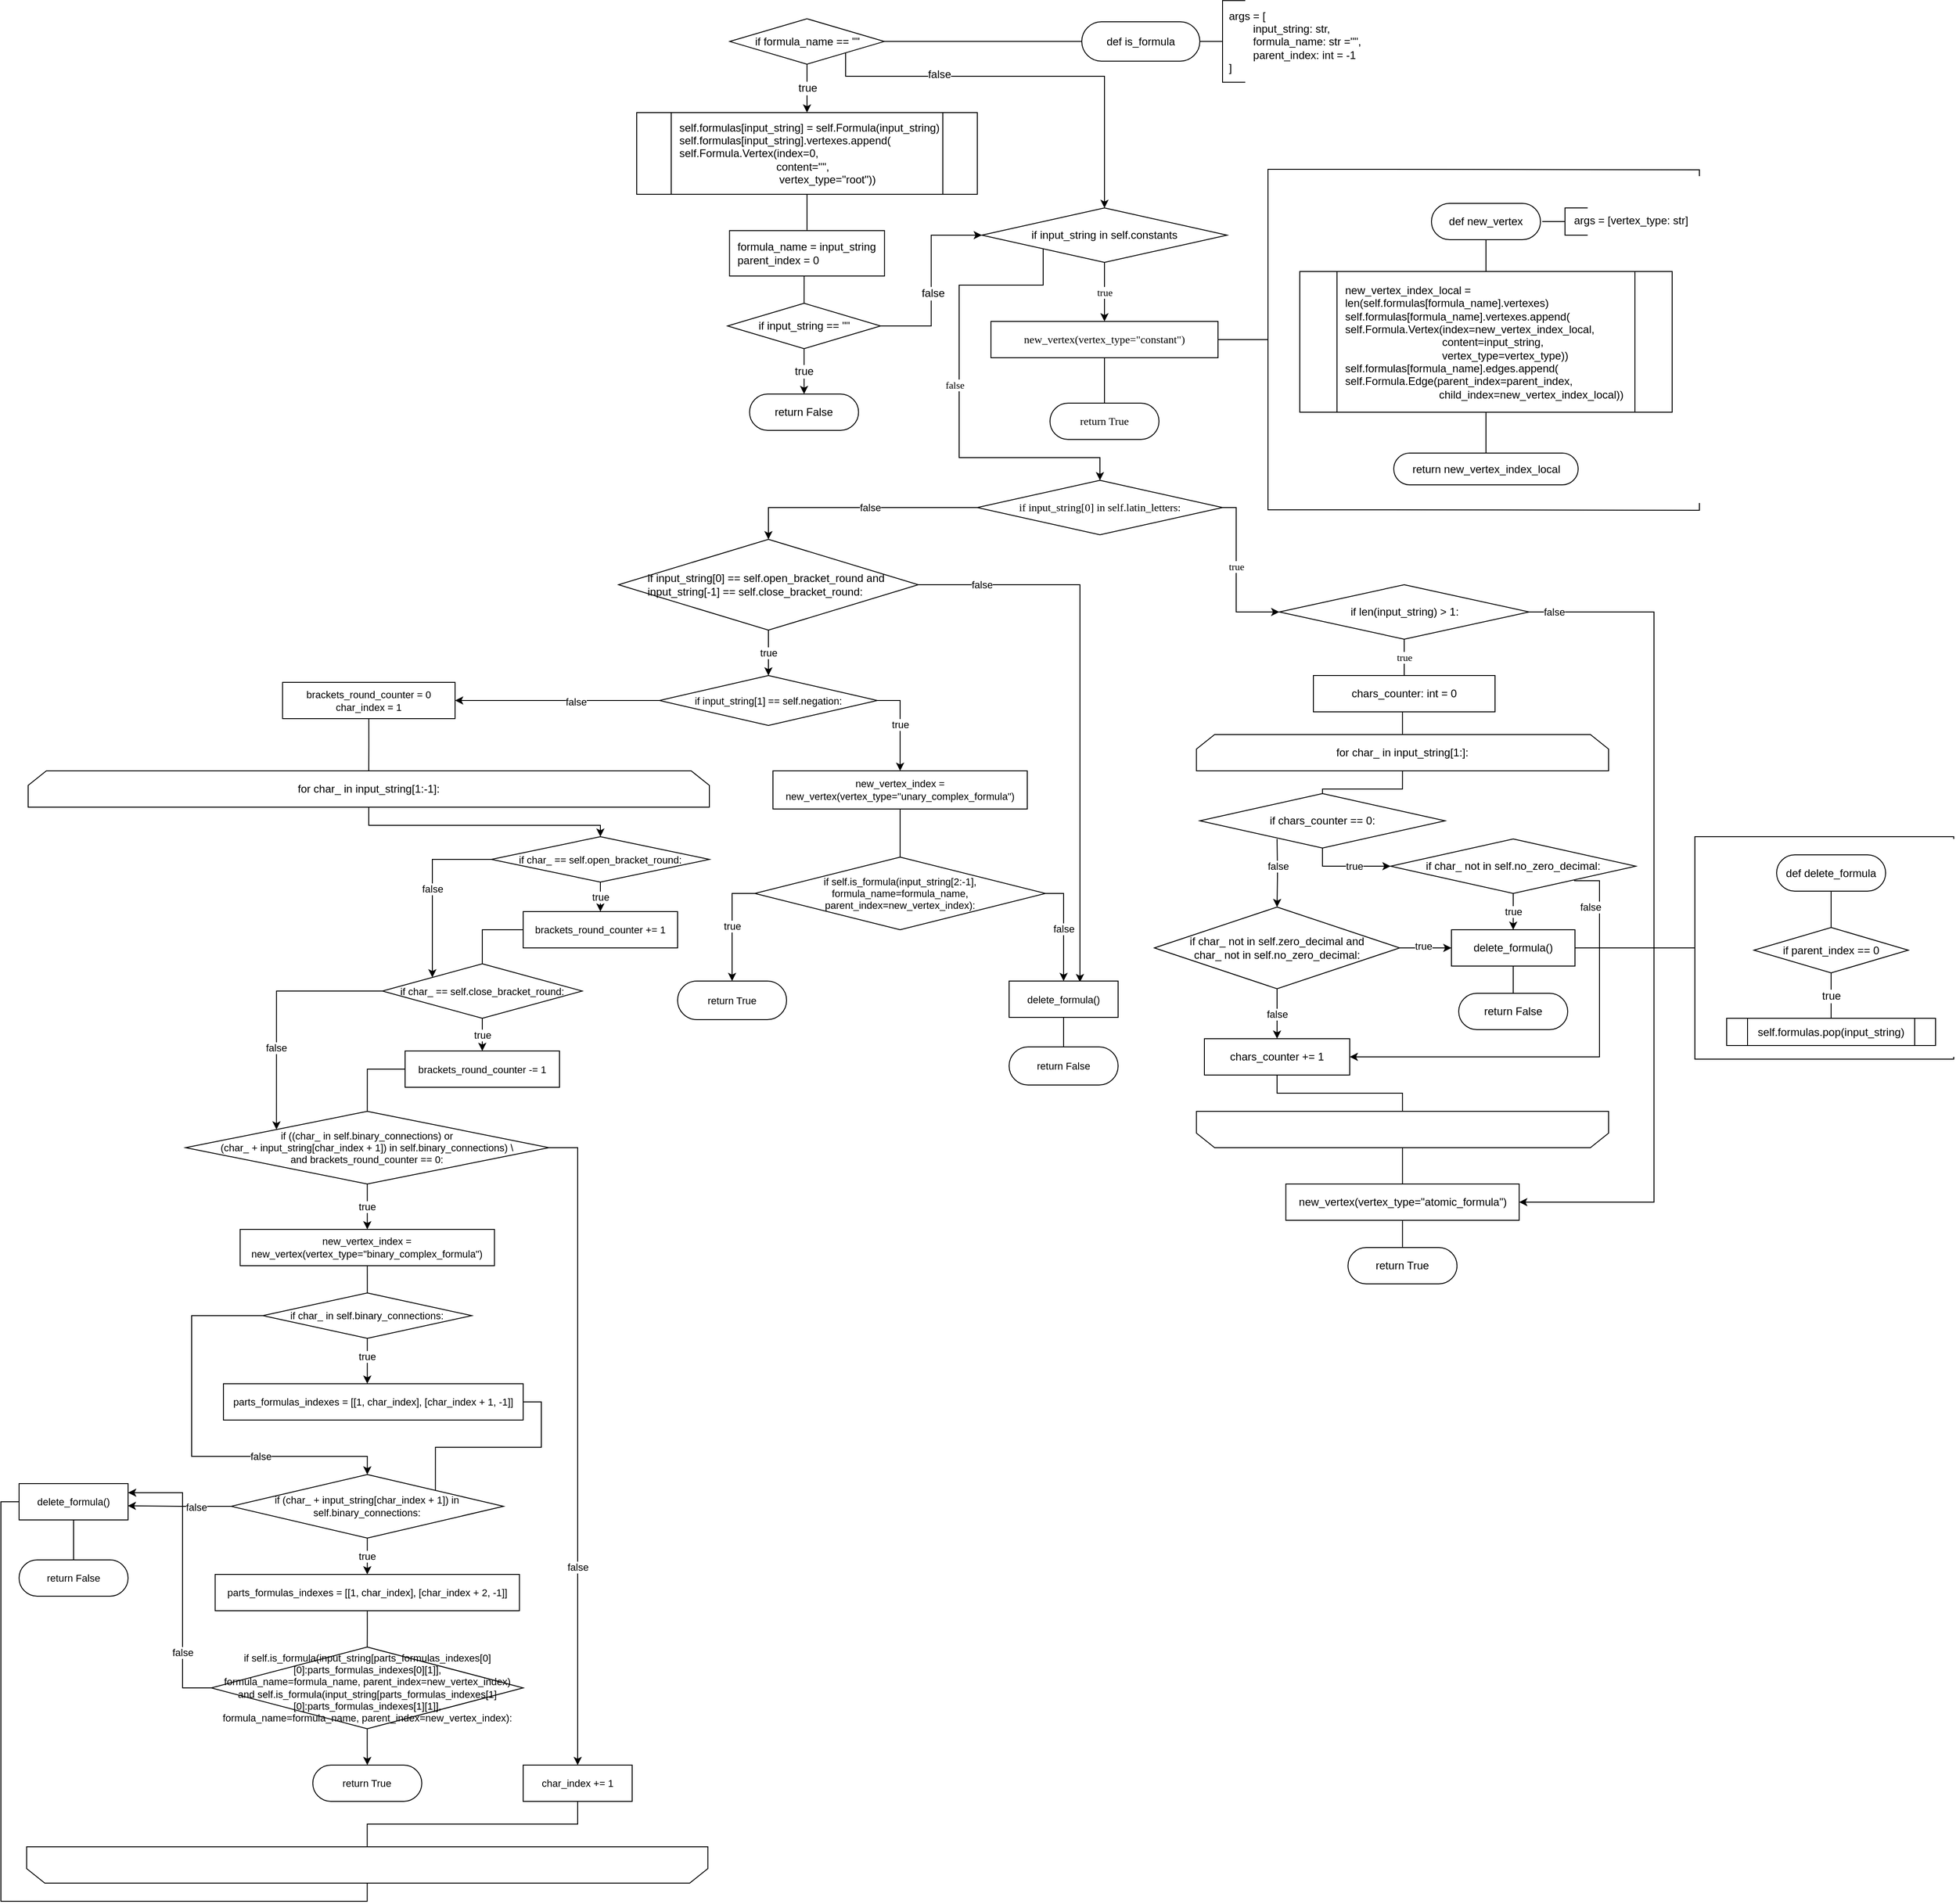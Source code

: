 <mxfile version="20.8.16" type="device"><diagram name="Страница 1" id="MmMbV1ga3NiyIVy2sPkV"><mxGraphModel dx="5154" dy="2097" grid="1" gridSize="10" guides="1" tooltips="1" connect="1" arrows="1" fold="1" page="1" pageScale="1" pageWidth="827" pageHeight="1169" math="0" shadow="0"><root><mxCell id="0"/><mxCell id="1" parent="0"/><mxCell id="VmLNnam4YglW5qpfvI9H-32" style="edgeStyle=orthogonalEdgeStyle;rounded=0;orthogonalLoop=1;jettySize=auto;html=1;exitX=0;exitY=0.5;exitDx=0;exitDy=0;entryX=1;entryY=0.5;entryDx=0;entryDy=0;fontFamily=Helvetica;fontSize=12;fontColor=#000000;endArrow=none;endFill=0;" parent="1" source="VmLNnam4YglW5qpfvI9H-1" target="VmLNnam4YglW5qpfvI9H-5" edge="1"><mxGeometry relative="1" as="geometry"/></mxCell><mxCell id="VmLNnam4YglW5qpfvI9H-1" value="&lt;pre style=&quot;&quot;&gt;&lt;font style=&quot;&quot; face=&quot;Helvetica&quot;&gt;def is_formula&lt;/font&gt;&lt;/pre&gt;" style="rounded=1;whiteSpace=wrap;html=1;arcSize=50;labelBackgroundColor=none;" parent="1" vertex="1"><mxGeometry x="40" y="40" width="130" height="43.33" as="geometry"/></mxCell><mxCell id="VmLNnam4YglW5qpfvI9H-2" value="args = [&lt;br&gt;&lt;span style=&quot;white-space: pre;&quot;&gt;&#9;&lt;/span&gt;input_string: str, &lt;br&gt;&lt;span style=&quot;white-space: pre;&quot;&gt;&#9;&lt;/span&gt;formula_name: str =&quot;&quot;, &lt;br&gt;&lt;div style=&quot;&quot;&gt;&lt;span style=&quot;background-color: initial;&quot;&gt;&lt;span style=&quot;white-space: pre;&quot;&gt;&#9;&lt;/span&gt;parent_index: int = -1&lt;/span&gt;&lt;/div&gt;&lt;div style=&quot;&quot;&gt;&lt;span style=&quot;background-color: initial;&quot;&gt;]&lt;/span&gt;&lt;/div&gt;" style="text;html=1;align=left;verticalAlign=middle;resizable=0;points=[];autosize=1;strokeColor=none;fillColor=none;" parent="1" vertex="1"><mxGeometry x="200" y="16.67" width="170" height="90" as="geometry"/></mxCell><mxCell id="VmLNnam4YglW5qpfvI9H-4" value="" style="strokeWidth=1;html=1;shape=mxgraph.flowchart.annotation_2;align=left;labelPosition=right;pointerEvents=1;rounded=1;" parent="1" vertex="1"><mxGeometry x="170" y="16.67" width="50" height="90" as="geometry"/></mxCell><mxCell id="VmLNnam4YglW5qpfvI9H-33" value="true" style="edgeStyle=orthogonalEdgeStyle;rounded=0;orthogonalLoop=1;jettySize=auto;html=1;exitX=0.5;exitY=1;exitDx=0;exitDy=0;entryX=0.5;entryY=0;entryDx=0;entryDy=0;fontFamily=Helvetica;fontSize=12;fontColor=#000000;endArrow=classic;endFill=1;" parent="1" source="VmLNnam4YglW5qpfvI9H-5" target="VmLNnam4YglW5qpfvI9H-7" edge="1"><mxGeometry relative="1" as="geometry"/></mxCell><mxCell id="VmLNnam4YglW5qpfvI9H-62" style="edgeStyle=orthogonalEdgeStyle;rounded=0;orthogonalLoop=1;jettySize=auto;html=1;exitX=1;exitY=1;exitDx=0;exitDy=0;fontFamily=Helvetica;fontSize=12;fontColor=#000000;endArrow=classic;endFill=1;entryX=0.5;entryY=0;entryDx=0;entryDy=0;" parent="1" source="VmLNnam4YglW5qpfvI9H-5" edge="1" target="VmLNnam4YglW5qpfvI9H-63"><mxGeometry relative="1" as="geometry"><mxPoint x="70" y="210" as="targetPoint"/><Array as="points"><mxPoint x="-220" y="100"/><mxPoint x="65" y="100"/></Array></mxGeometry></mxCell><mxCell id="VmLNnam4YglW5qpfvI9H-65" value="false" style="edgeLabel;html=1;align=center;verticalAlign=middle;resizable=0;points=[];fontSize=12;fontFamily=Helvetica;fontColor=#000000;" parent="VmLNnam4YglW5qpfvI9H-62" vertex="1" connectable="0"><mxGeometry x="-0.437" y="2" relative="1" as="geometry"><mxPoint as="offset"/></mxGeometry></mxCell><mxCell id="VmLNnam4YglW5qpfvI9H-5" value="if formula_name == &quot;&quot;" style="rhombus;whiteSpace=wrap;html=1;rounded=0;strokeWidth=1;" parent="1" vertex="1"><mxGeometry x="-347.5" y="36.67" width="170" height="50" as="geometry"/></mxCell><mxCell id="VmLNnam4YglW5qpfvI9H-11" style="edgeStyle=orthogonalEdgeStyle;rounded=0;orthogonalLoop=1;jettySize=auto;html=1;exitX=0.5;exitY=1;exitDx=0;exitDy=0;entryX=0.5;entryY=0;entryDx=0;entryDy=0;endArrow=none;endFill=0;" parent="1" source="VmLNnam4YglW5qpfvI9H-7" target="VmLNnam4YglW5qpfvI9H-10" edge="1"><mxGeometry relative="1" as="geometry"/></mxCell><mxCell id="VmLNnam4YglW5qpfvI9H-7" value="&lt;p style=&quot;line-height: 20%;&quot;&gt;&lt;font style=&quot;font-size: 12px;&quot;&gt;self.formulas[input_string] =&amp;nbsp;&lt;/font&gt;&lt;span style=&quot;&quot;&gt;self.Formula(input_string)&lt;/span&gt;&lt;/p&gt;&lt;pre style=&quot;line-height: 20%;&quot;&gt;&lt;font style=&quot;font-size: 12px;&quot; face=&quot;Helvetica&quot;&gt;self.formulas[input_string].vertexes.append(&lt;/font&gt;&lt;/pre&gt;&lt;pre style=&quot;line-height: 20%;&quot;&gt;&lt;font face=&quot;Helvetica&quot;&gt;self.Formula.Vertex(index=0,&lt;/font&gt;&lt;/pre&gt;&lt;pre style=&quot;line-height: 20%;&quot;&gt;&lt;font face=&quot;Helvetica&quot;&gt;&lt;span style=&quot;white-space: pre;&quot;&gt;&#9;&lt;/span&gt;&lt;span style=&quot;white-space: pre;&quot;&gt;&#9;&lt;/span&gt;&lt;span style=&quot;white-space: pre;&quot;&gt;&#9;&lt;/span&gt;&lt;span style=&quot;white-space: pre;&quot;&gt;&#9;&lt;/span&gt;content=&quot;&quot;,&lt;/font&gt;&lt;/pre&gt;&lt;pre style=&quot;line-height: 20%;&quot;&gt;&lt;font face=&quot;Helvetica&quot;&gt;&lt;span style=&quot;white-space: pre;&quot;&gt;&#9;&lt;/span&gt;&lt;span style=&quot;white-space: pre;&quot;&gt;&#9;&lt;/span&gt;&lt;span style=&quot;white-space: pre;&quot;&gt;&#9;&lt;/span&gt;&lt;span style=&quot;white-space: pre;&quot;&gt;&#9;&lt;/span&gt; vertex_type=&quot;root&quot;))&lt;/font&gt;&lt;/pre&gt;&lt;p&gt;&lt;/p&gt;" style="shape=process;whiteSpace=wrap;html=1;backgroundOutline=1;rounded=0;strokeWidth=1;labelBackgroundColor=none;align=left;shadow=0;glass=0;spacingLeft=7;" parent="1" vertex="1"><mxGeometry x="-450" y="140" width="375" height="90" as="geometry"/></mxCell><mxCell id="VmLNnam4YglW5qpfvI9H-13" style="edgeStyle=orthogonalEdgeStyle;rounded=0;orthogonalLoop=1;jettySize=auto;html=1;exitX=0.5;exitY=1;exitDx=0;exitDy=0;entryX=0.5;entryY=0;entryDx=0;entryDy=0;fontFamily=Helvetica;fontSize=12;fontColor=#000000;endArrow=none;endFill=0;" parent="1" source="VmLNnam4YglW5qpfvI9H-10" target="VmLNnam4YglW5qpfvI9H-12" edge="1"><mxGeometry relative="1" as="geometry"/></mxCell><mxCell id="VmLNnam4YglW5qpfvI9H-10" value="&lt;pre style=&quot;&quot;&gt;&lt;font face=&quot;Helvetica&quot;&gt;formula_name = input_string&lt;br&gt;parent_index = 0&lt;/font&gt;&lt;/pre&gt;" style="rounded=0;whiteSpace=wrap;html=1;strokeWidth=1;labelBackgroundColor=none;fontColor=default;align=left;spacingLeft=7;" parent="1" vertex="1"><mxGeometry x="-347.81" y="270" width="170.62" height="50" as="geometry"/></mxCell><mxCell id="VmLNnam4YglW5qpfvI9H-15" value="true" style="edgeStyle=orthogonalEdgeStyle;rounded=0;orthogonalLoop=1;jettySize=auto;html=1;exitX=0.5;exitY=1;exitDx=0;exitDy=0;fontFamily=Helvetica;fontSize=12;fontColor=#000000;endArrow=classic;endFill=1;" parent="1" source="VmLNnam4YglW5qpfvI9H-12" target="VmLNnam4YglW5qpfvI9H-14" edge="1"><mxGeometry relative="1" as="geometry"/></mxCell><mxCell id="VmLNnam4YglW5qpfvI9H-64" style="edgeStyle=orthogonalEdgeStyle;rounded=0;orthogonalLoop=1;jettySize=auto;html=1;exitX=1;exitY=0.5;exitDx=0;exitDy=0;entryX=0;entryY=0.5;entryDx=0;entryDy=0;fontFamily=Helvetica;fontSize=12;fontColor=#000000;endArrow=classic;endFill=1;" parent="1" source="VmLNnam4YglW5qpfvI9H-12" target="VmLNnam4YglW5qpfvI9H-63" edge="1"><mxGeometry relative="1" as="geometry"/></mxCell><mxCell id="VmLNnam4YglW5qpfvI9H-66" value="false" style="edgeLabel;html=1;align=center;verticalAlign=middle;resizable=0;points=[];fontSize=12;fontFamily=Helvetica;fontColor=#000000;" parent="VmLNnam4YglW5qpfvI9H-64" vertex="1" connectable="0"><mxGeometry x="-0.125" y="-1" relative="1" as="geometry"><mxPoint as="offset"/></mxGeometry></mxCell><mxCell id="VmLNnam4YglW5qpfvI9H-12" value="&lt;div style=&quot;&quot;&gt;if input_string == &lt;span style=&quot;&quot;&gt;&quot;&quot;&lt;/span&gt;&lt;/div&gt;" style="rhombus;whiteSpace=wrap;html=1;rounded=0;shadow=0;glass=0;labelBackgroundColor=none;sketch=0;strokeWidth=1;fontFamily=Helvetica;fontSize=12;fontColor=#000000;" parent="1" vertex="1"><mxGeometry x="-350" y="350" width="168.5" height="50" as="geometry"/></mxCell><mxCell id="VmLNnam4YglW5qpfvI9H-14" value="return False" style="rounded=1;whiteSpace=wrap;html=1;shadow=0;glass=0;labelBackgroundColor=none;sketch=0;strokeWidth=1;fontFamily=Helvetica;fontSize=12;fontColor=#000000;arcSize=50;" parent="1" vertex="1"><mxGeometry x="-325.75" y="450" width="120" height="40" as="geometry"/></mxCell><mxCell id="VmLNnam4YglW5qpfvI9H-20" style="edgeStyle=orthogonalEdgeStyle;rounded=0;orthogonalLoop=1;jettySize=auto;html=1;exitX=0.5;exitY=1;exitDx=0;exitDy=0;entryX=0.5;entryY=0;entryDx=0;entryDy=0;fontFamily=Helvetica;fontSize=12;fontColor=#000000;endArrow=none;endFill=0;" parent="1" source="VmLNnam4YglW5qpfvI9H-17" target="VmLNnam4YglW5qpfvI9H-18" edge="1"><mxGeometry relative="1" as="geometry"/></mxCell><mxCell id="VmLNnam4YglW5qpfvI9H-17" value="def delete_formula" style="rounded=1;whiteSpace=wrap;html=1;shadow=0;glass=0;labelBackgroundColor=none;sketch=0;strokeWidth=1;fontFamily=Helvetica;fontSize=12;fontColor=#000000;arcSize=50;" parent="1" vertex="1"><mxGeometry x="805" y="957.5" width="120" height="40" as="geometry"/></mxCell><mxCell id="VmLNnam4YglW5qpfvI9H-22" value="true" style="edgeStyle=orthogonalEdgeStyle;rounded=0;orthogonalLoop=1;jettySize=auto;html=1;exitX=0.5;exitY=1;exitDx=0;exitDy=0;entryX=0.5;entryY=0;entryDx=0;entryDy=0;fontFamily=Helvetica;fontSize=12;fontColor=#000000;endArrow=none;endFill=0;" parent="1" source="VmLNnam4YglW5qpfvI9H-18" target="VmLNnam4YglW5qpfvI9H-21" edge="1"><mxGeometry relative="1" as="geometry"/></mxCell><mxCell id="VmLNnam4YglW5qpfvI9H-18" value="if parent_index == 0" style="rhombus;whiteSpace=wrap;html=1;rounded=0;shadow=0;glass=0;labelBackgroundColor=none;sketch=0;strokeWidth=1;fontFamily=Helvetica;fontSize=12;fontColor=#000000;" parent="1" vertex="1"><mxGeometry x="780" y="1037.5" width="170" height="50" as="geometry"/></mxCell><mxCell id="VmLNnam4YglW5qpfvI9H-21" value="&lt;pre style=&quot;&quot;&gt;&lt;font style=&quot;&quot; face=&quot;Helvetica&quot;&gt;self.formulas.pop(input_string)&lt;/font&gt;&lt;/pre&gt;" style="shape=process;whiteSpace=wrap;html=1;backgroundOutline=1;rounded=0;shadow=0;glass=0;labelBackgroundColor=none;sketch=0;strokeWidth=1;fontFamily=Helvetica;fontSize=12;fontColor=#000000;" parent="1" vertex="1"><mxGeometry x="750" y="1137.5" width="230" height="30" as="geometry"/></mxCell><mxCell id="VmLNnam4YglW5qpfvI9H-39" style="edgeStyle=orthogonalEdgeStyle;rounded=0;orthogonalLoop=1;jettySize=auto;html=1;exitX=0.5;exitY=1;exitDx=0;exitDy=0;entryX=0.5;entryY=0;entryDx=0;entryDy=0;fontFamily=Helvetica;fontSize=12;fontColor=#000000;endArrow=none;endFill=0;" parent="1" source="VmLNnam4YglW5qpfvI9H-34" target="VmLNnam4YglW5qpfvI9H-38" edge="1"><mxGeometry relative="1" as="geometry"/></mxCell><mxCell id="VmLNnam4YglW5qpfvI9H-34" value="&lt;pre style=&quot;&quot;&gt;&lt;font style=&quot;&quot; face=&quot;Helvetica&quot;&gt;def new_vertex&lt;/font&gt;&lt;/pre&gt;" style="rounded=1;whiteSpace=wrap;html=1;shadow=0;glass=0;labelBackgroundColor=none;sketch=0;strokeWidth=1;fontFamily=Helvetica;fontSize=12;fontColor=#000000;arcSize=50;" parent="1" vertex="1"><mxGeometry x="425" y="240" width="120" height="40" as="geometry"/></mxCell><mxCell id="VmLNnam4YglW5qpfvI9H-36" value="" style="strokeWidth=1;html=1;shape=mxgraph.flowchart.annotation_2;align=left;labelPosition=right;pointerEvents=1;rounded=1;" parent="1" vertex="1"><mxGeometry x="547" y="245" width="50" height="30" as="geometry"/></mxCell><mxCell id="VmLNnam4YglW5qpfvI9H-37" value="args = [vertex_type&lt;span style=&quot;background-color: initial;&quot;&gt;: str]&lt;/span&gt;&lt;span style=&quot;background-color: initial;&quot;&gt;&lt;br&gt;&lt;/span&gt;" style="text;html=1;align=left;verticalAlign=top;resizable=0;points=[];autosize=1;strokeColor=none;fillColor=none;" parent="1" vertex="1"><mxGeometry x="580" y="245" width="150" height="30" as="geometry"/></mxCell><mxCell id="VmLNnam4YglW5qpfvI9H-41" style="edgeStyle=orthogonalEdgeStyle;rounded=0;orthogonalLoop=1;jettySize=auto;html=1;exitX=0.5;exitY=1;exitDx=0;exitDy=0;entryX=0.5;entryY=0;entryDx=0;entryDy=0;fontFamily=Helvetica;fontSize=12;fontColor=#000000;endArrow=none;endFill=0;" parent="1" source="VmLNnam4YglW5qpfvI9H-38" target="VmLNnam4YglW5qpfvI9H-40" edge="1"><mxGeometry relative="1" as="geometry"/></mxCell><mxCell id="VmLNnam4YglW5qpfvI9H-38" value="&lt;pre style=&quot;line-height: 20%;&quot;&gt;&lt;font style=&quot;&quot; face=&quot;Helvetica&quot;&gt;new_vertex_index_local = &lt;/font&gt;&lt;/pre&gt;&lt;pre style=&quot;line-height: 20%;&quot;&gt;&lt;font style=&quot;&quot; face=&quot;Helvetica&quot;&gt;len(self.formulas[formula_name].vertexes)&lt;/font&gt;&lt;/pre&gt;&lt;pre style=&quot;line-height: 20%;&quot;&gt;&lt;font face=&quot;Helvetica&quot;&gt;self.formulas[formula_name].vertexes.append(&lt;/font&gt;&lt;/pre&gt;&lt;pre style=&quot;line-height: 20%;&quot;&gt;&lt;font face=&quot;Helvetica&quot;&gt;self.Formula.Vertex(index=new_vertex_index_local,&lt;/font&gt;&lt;/pre&gt;&lt;pre style=&quot;line-height: 20%;&quot;&gt;&lt;font face=&quot;Helvetica&quot;&gt;&lt;span style=&quot;white-space: pre;&quot;&gt;&#9;&lt;/span&gt;&lt;span style=&quot;white-space: pre;&quot;&gt;&#9;&lt;/span&gt;&lt;span style=&quot;white-space: pre;&quot;&gt;&#9;&lt;/span&gt;&lt;span style=&quot;white-space: pre;&quot;&gt;&#9;&lt;/span&gt;content=input_string,&lt;/font&gt;&lt;/pre&gt;&lt;pre style=&quot;line-height: 20%;&quot;&gt;&lt;font face=&quot;Helvetica&quot;&gt;&lt;span style=&quot;white-space: pre;&quot;&gt;&#9;&lt;/span&gt;&lt;span style=&quot;white-space: pre;&quot;&gt;&#9;&lt;/span&gt;&lt;span style=&quot;white-space: pre;&quot;&gt;&#9;&lt;/span&gt;&lt;span style=&quot;white-space: pre;&quot;&gt;&#9;&lt;/span&gt;vertex_type=vertex_type))&lt;/font&gt;&lt;/pre&gt;&lt;pre style=&quot;line-height: 20%;&quot;&gt;&lt;font face=&quot;Helvetica&quot;&gt;self.formulas[formula_name].edges.append(&lt;/font&gt;&lt;/pre&gt;&lt;pre style=&quot;line-height: 20%;&quot;&gt;&lt;font face=&quot;Helvetica&quot;&gt;self.Formula.Edge(parent_index=parent_index,&lt;/font&gt;&lt;/pre&gt;&lt;pre style=&quot;line-height: 20%;&quot;&gt;&lt;font face=&quot;Helvetica&quot;&gt;&lt;span style=&quot;white-space: pre;&quot;&gt;&#9;&lt;/span&gt;&lt;span style=&quot;white-space: pre;&quot;&gt;&#9;&lt;/span&gt;&lt;span style=&quot;white-space: pre;&quot;&gt;&#9;&lt;/span&gt;       child_index=new_vertex_index_local))&lt;/font&gt;&lt;/pre&gt;" style="shape=process;whiteSpace=wrap;html=1;backgroundOutline=1;rounded=0;shadow=0;glass=0;labelBackgroundColor=none;sketch=0;strokeWidth=1;fontFamily=Helvetica;fontSize=12;fontColor=#000000;align=left;spacingLeft=7;" parent="1" vertex="1"><mxGeometry x="280" y="315" width="410" height="155" as="geometry"/></mxCell><mxCell id="VmLNnam4YglW5qpfvI9H-40" value="&lt;pre style=&quot;&quot;&gt;&lt;font style=&quot;&quot; face=&quot;Helvetica&quot;&gt;return new_vertex_index_local&lt;/font&gt;&lt;/pre&gt;" style="rounded=1;whiteSpace=wrap;html=1;shadow=0;glass=0;labelBackgroundColor=none;sketch=0;strokeWidth=1;fontFamily=Helvetica;fontSize=12;fontColor=#000000;arcSize=50;" parent="1" vertex="1"><mxGeometry x="383.5" y="515" width="203" height="35" as="geometry"/></mxCell><mxCell id="5A8Gh2zHwN3EHKZvHiVV-2" value="true" style="edgeStyle=orthogonalEdgeStyle;rounded=0;orthogonalLoop=1;jettySize=auto;html=1;exitX=0.5;exitY=1;exitDx=0;exitDy=0;fontFamily=Verdana;fontColor=#000000;endArrow=classic;endFill=1;" edge="1" parent="1" source="VmLNnam4YglW5qpfvI9H-63" target="5A8Gh2zHwN3EHKZvHiVV-1"><mxGeometry relative="1" as="geometry"/></mxCell><mxCell id="5A8Gh2zHwN3EHKZvHiVV-12" style="edgeStyle=orthogonalEdgeStyle;rounded=0;orthogonalLoop=1;jettySize=auto;html=1;exitX=0;exitY=1;exitDx=0;exitDy=0;entryX=0.5;entryY=0;entryDx=0;entryDy=0;fontFamily=Verdana;fontColor=#000000;endArrow=classic;endFill=1;" edge="1" parent="1" source="VmLNnam4YglW5qpfvI9H-63" target="5A8Gh2zHwN3EHKZvHiVV-8"><mxGeometry relative="1" as="geometry"><Array as="points"><mxPoint x="-2" y="330"/><mxPoint x="-95" y="330"/><mxPoint x="-95" y="520"/><mxPoint x="60" y="520"/></Array></mxGeometry></mxCell><mxCell id="5A8Gh2zHwN3EHKZvHiVV-13" value="false" style="edgeLabel;html=1;align=center;verticalAlign=middle;resizable=0;points=[];fontFamily=Verdana;fontColor=#000000;" vertex="1" connectable="0" parent="5A8Gh2zHwN3EHKZvHiVV-12"><mxGeometry x="0.526" y="1" relative="1" as="geometry"><mxPoint x="-66" y="-79" as="offset"/></mxGeometry></mxCell><mxCell id="VmLNnam4YglW5qpfvI9H-63" value="&lt;pre style=&quot;&quot;&gt;&lt;font face=&quot;Helvetica&quot;&gt;if input_string in self.constants&lt;/font&gt;&lt;/pre&gt;" style="rhombus;whiteSpace=wrap;html=1;rounded=0;shadow=0;glass=0;labelBackgroundColor=none;sketch=0;strokeWidth=1;fontFamily=Helvetica;fontSize=12;fontColor=#000000;" parent="1" vertex="1"><mxGeometry x="-70" y="245" width="270" height="60" as="geometry"/></mxCell><mxCell id="5A8Gh2zHwN3EHKZvHiVV-7" style="edgeStyle=orthogonalEdgeStyle;rounded=0;orthogonalLoop=1;jettySize=auto;html=1;exitX=0.5;exitY=1;exitDx=0;exitDy=0;fontFamily=Verdana;fontColor=#000000;endArrow=none;endFill=0;" edge="1" parent="1" source="5A8Gh2zHwN3EHKZvHiVV-1" target="5A8Gh2zHwN3EHKZvHiVV-6"><mxGeometry relative="1" as="geometry"/></mxCell><mxCell id="5A8Gh2zHwN3EHKZvHiVV-1" value="&lt;pre style=&quot;&quot;&gt;&lt;font face=&quot;Verdana&quot;&gt;new_vertex(vertex_type=&quot;constant&quot;)&lt;/font&gt;&lt;/pre&gt;" style="rounded=0;whiteSpace=wrap;html=1;labelBackgroundColor=none;" vertex="1" parent="1"><mxGeometry x="-60" y="370" width="250" height="40" as="geometry"/></mxCell><mxCell id="5A8Gh2zHwN3EHKZvHiVV-4" style="edgeStyle=orthogonalEdgeStyle;rounded=0;orthogonalLoop=1;jettySize=auto;html=1;exitX=1;exitY=0;exitDx=0;exitDy=0;exitPerimeter=0;fontFamily=Verdana;fontColor=#000000;endArrow=none;endFill=0;" edge="1" parent="1" source="5A8Gh2zHwN3EHKZvHiVV-3"><mxGeometry relative="1" as="geometry"><mxPoint x="720" y="210" as="targetPoint"/><Array as="points"><mxPoint x="370" y="202"/><mxPoint x="680" y="203"/></Array></mxGeometry></mxCell><mxCell id="5A8Gh2zHwN3EHKZvHiVV-5" style="edgeStyle=orthogonalEdgeStyle;rounded=0;orthogonalLoop=1;jettySize=auto;html=1;exitX=1;exitY=1;exitDx=0;exitDy=0;exitPerimeter=0;fontFamily=Verdana;fontColor=#000000;endArrow=none;endFill=0;" edge="1" parent="1" source="5A8Gh2zHwN3EHKZvHiVV-3"><mxGeometry relative="1" as="geometry"><mxPoint x="720" y="570" as="targetPoint"/><Array as="points"><mxPoint x="370" y="578"/><mxPoint x="680" y="578"/></Array></mxGeometry></mxCell><mxCell id="5A8Gh2zHwN3EHKZvHiVV-10" style="edgeStyle=orthogonalEdgeStyle;rounded=0;orthogonalLoop=1;jettySize=auto;html=1;exitX=0;exitY=0.5;exitDx=0;exitDy=0;exitPerimeter=0;entryX=1;entryY=0.5;entryDx=0;entryDy=0;fontFamily=Verdana;fontColor=#000000;endArrow=none;endFill=0;" edge="1" parent="1" source="5A8Gh2zHwN3EHKZvHiVV-3" target="5A8Gh2zHwN3EHKZvHiVV-1"><mxGeometry relative="1" as="geometry"/></mxCell><mxCell id="5A8Gh2zHwN3EHKZvHiVV-3" value="" style="strokeWidth=1;html=1;shape=mxgraph.flowchart.annotation_2;align=left;labelPosition=right;pointerEvents=1;rounded=0;labelBackgroundColor=none;fontFamily=Verdana;fontColor=#000000;" vertex="1" parent="1"><mxGeometry x="220" y="202.5" width="50" height="375" as="geometry"/></mxCell><mxCell id="5A8Gh2zHwN3EHKZvHiVV-6" value="return True" style="rounded=1;whiteSpace=wrap;html=1;labelBackgroundColor=none;strokeWidth=1;fontFamily=Verdana;fontColor=#000000;arcSize=50;" vertex="1" parent="1"><mxGeometry x="5" y="460" width="120" height="40" as="geometry"/></mxCell><mxCell id="5A8Gh2zHwN3EHKZvHiVV-15" value="true" style="edgeStyle=orthogonalEdgeStyle;rounded=0;orthogonalLoop=1;jettySize=auto;html=1;exitX=1;exitY=0.5;exitDx=0;exitDy=0;entryX=0;entryY=0.5;entryDx=0;entryDy=0;fontFamily=Verdana;fontColor=#000000;endArrow=classic;endFill=1;fontSize=11;" edge="1" parent="1" source="5A8Gh2zHwN3EHKZvHiVV-8" target="5A8Gh2zHwN3EHKZvHiVV-14"><mxGeometry x="-0.099" relative="1" as="geometry"><Array as="points"><mxPoint x="210" y="575"/><mxPoint x="210" y="690"/></Array><mxPoint as="offset"/></mxGeometry></mxCell><mxCell id="5A8Gh2zHwN3EHKZvHiVV-59" style="edgeStyle=orthogonalEdgeStyle;rounded=0;orthogonalLoop=1;jettySize=auto;html=1;exitX=0;exitY=0.5;exitDx=0;exitDy=0;entryX=0.5;entryY=0;entryDx=0;entryDy=0;fontFamily=Helvetica;fontColor=default;endArrow=classic;endFill=1;" edge="1" parent="1" source="5A8Gh2zHwN3EHKZvHiVV-8" target="5A8Gh2zHwN3EHKZvHiVV-58"><mxGeometry relative="1" as="geometry"><Array as="points"><mxPoint x="-305" y="575"/></Array></mxGeometry></mxCell><mxCell id="5A8Gh2zHwN3EHKZvHiVV-60" value="false" style="edgeLabel;html=1;align=center;verticalAlign=middle;resizable=0;points=[];fontFamily=Helvetica;fontColor=default;" vertex="1" connectable="0" parent="5A8Gh2zHwN3EHKZvHiVV-59"><mxGeometry x="-0.111" y="3" relative="1" as="geometry"><mxPoint y="-3" as="offset"/></mxGeometry></mxCell><mxCell id="5A8Gh2zHwN3EHKZvHiVV-8" value="&lt;pre style=&quot;&quot;&gt;&lt;font style=&quot;&quot; face=&quot;Verdana&quot;&gt;if input_string[0] in self.latin_letters:&lt;/font&gt;&lt;/pre&gt;" style="rhombus;whiteSpace=wrap;html=1;rounded=0;labelBackgroundColor=none;strokeWidth=1;fontFamily=Verdana;fontColor=#000000;" vertex="1" parent="1"><mxGeometry x="-75" y="545" width="270" height="60" as="geometry"/></mxCell><mxCell id="5A8Gh2zHwN3EHKZvHiVV-18" value="true" style="edgeStyle=orthogonalEdgeStyle;rounded=0;orthogonalLoop=1;jettySize=auto;html=1;exitX=0.5;exitY=1;exitDx=0;exitDy=0;entryX=0.5;entryY=0;entryDx=0;entryDy=0;fontFamily=Verdana;fontColor=#000000;endArrow=none;endFill=0;" edge="1" parent="1" source="5A8Gh2zHwN3EHKZvHiVV-14" target="5A8Gh2zHwN3EHKZvHiVV-17"><mxGeometry relative="1" as="geometry"/></mxCell><mxCell id="5A8Gh2zHwN3EHKZvHiVV-52" style="edgeStyle=orthogonalEdgeStyle;rounded=0;orthogonalLoop=1;jettySize=auto;html=1;exitX=1;exitY=0.5;exitDx=0;exitDy=0;entryX=1;entryY=0.5;entryDx=0;entryDy=0;fontFamily=Helvetica;fontColor=default;endArrow=classic;endFill=1;" edge="1" parent="1" source="5A8Gh2zHwN3EHKZvHiVV-14" target="5A8Gh2zHwN3EHKZvHiVV-48"><mxGeometry relative="1" as="geometry"><Array as="points"><mxPoint x="670" y="690"/><mxPoint x="670" y="1340"/></Array></mxGeometry></mxCell><mxCell id="5A8Gh2zHwN3EHKZvHiVV-53" value="false" style="edgeLabel;html=1;align=center;verticalAlign=middle;resizable=0;points=[];fontFamily=Helvetica;fontColor=default;" vertex="1" connectable="0" parent="5A8Gh2zHwN3EHKZvHiVV-52"><mxGeometry x="0.086" y="-4" relative="1" as="geometry"><mxPoint x="-106" y="-371" as="offset"/></mxGeometry></mxCell><mxCell id="5A8Gh2zHwN3EHKZvHiVV-14" value="&lt;div style=&quot;&quot;&gt;if &lt;span style=&quot;&quot;&gt;len&lt;/span&gt;(input_string) &amp;gt; &lt;span style=&quot;&quot;&gt;1&lt;/span&gt;:&lt;/div&gt;" style="rhombus;whiteSpace=wrap;html=1;rounded=0;labelBackgroundColor=none;strokeWidth=1;fontFamily=Helvetica;fontColor=default;" vertex="1" parent="1"><mxGeometry x="257.5" y="660" width="275" height="60" as="geometry"/></mxCell><mxCell id="5A8Gh2zHwN3EHKZvHiVV-21" style="edgeStyle=orthogonalEdgeStyle;rounded=0;orthogonalLoop=1;jettySize=auto;html=1;exitX=0.5;exitY=1;exitDx=0;exitDy=0;entryX=0.5;entryY=0;entryDx=0;entryDy=0;fontFamily=Helvetica;fontColor=default;endArrow=none;endFill=0;" edge="1" parent="1" source="5A8Gh2zHwN3EHKZvHiVV-17" target="5A8Gh2zHwN3EHKZvHiVV-20"><mxGeometry relative="1" as="geometry"/></mxCell><mxCell id="5A8Gh2zHwN3EHKZvHiVV-17" value="&lt;div style=&quot;&quot;&gt;chars_counter: int = &lt;span style=&quot;&quot;&gt;0&lt;/span&gt;&lt;/div&gt;" style="rounded=0;whiteSpace=wrap;html=1;labelBackgroundColor=none;strokeWidth=1;fontFamily=Helvetica;fontColor=default;" vertex="1" parent="1"><mxGeometry x="295" y="760" width="200" height="40" as="geometry"/></mxCell><mxCell id="5A8Gh2zHwN3EHKZvHiVV-24" style="edgeStyle=orthogonalEdgeStyle;rounded=0;orthogonalLoop=1;jettySize=auto;html=1;exitX=0.5;exitY=1;exitDx=0;exitDy=0;entryX=0.5;entryY=0;entryDx=0;entryDy=0;fontFamily=Helvetica;fontColor=default;endArrow=none;endFill=0;" edge="1" parent="1" source="5A8Gh2zHwN3EHKZvHiVV-20" target="5A8Gh2zHwN3EHKZvHiVV-23"><mxGeometry relative="1" as="geometry"/></mxCell><mxCell id="5A8Gh2zHwN3EHKZvHiVV-20" value="for&amp;nbsp;char_&amp;nbsp;&lt;span style=&quot;border-color: var(--border-color);&quot;&gt;in&amp;nbsp;&lt;/span&gt;input_string[&lt;span style=&quot;border-color: var(--border-color);&quot;&gt;1&lt;/span&gt;:]:" style="shape=loopLimit;whiteSpace=wrap;html=1;rounded=0;shadow=0;labelBackgroundColor=none;sketch=0;strokeWidth=1;fontFamily=Helvetica;fontColor=default;" vertex="1" parent="1"><mxGeometry x="166.25" y="825" width="453.75" height="40" as="geometry"/></mxCell><mxCell id="5A8Gh2zHwN3EHKZvHiVV-26" value="true" style="edgeStyle=orthogonalEdgeStyle;rounded=0;orthogonalLoop=1;jettySize=auto;html=1;exitX=0.5;exitY=1;exitDx=0;exitDy=0;entryX=0;entryY=0.5;entryDx=0;entryDy=0;fontFamily=Helvetica;fontColor=default;endArrow=classic;endFill=1;" edge="1" parent="1" source="5A8Gh2zHwN3EHKZvHiVV-23" target="5A8Gh2zHwN3EHKZvHiVV-25"><mxGeometry x="0.158" relative="1" as="geometry"><mxPoint as="offset"/></mxGeometry></mxCell><mxCell id="5A8Gh2zHwN3EHKZvHiVV-33" style="edgeStyle=orthogonalEdgeStyle;rounded=0;orthogonalLoop=1;jettySize=auto;html=1;fontFamily=Helvetica;fontColor=default;endArrow=classic;endFill=1;" edge="1" parent="1" target="5A8Gh2zHwN3EHKZvHiVV-32"><mxGeometry relative="1" as="geometry"><mxPoint x="255" y="940" as="sourcePoint"/></mxGeometry></mxCell><mxCell id="5A8Gh2zHwN3EHKZvHiVV-34" value="false" style="edgeLabel;html=1;align=center;verticalAlign=middle;resizable=0;points=[];fontFamily=Helvetica;fontColor=default;" vertex="1" connectable="0" parent="5A8Gh2zHwN3EHKZvHiVV-33"><mxGeometry x="-0.049" y="-3" relative="1" as="geometry"><mxPoint x="3" y="-6" as="offset"/></mxGeometry></mxCell><mxCell id="5A8Gh2zHwN3EHKZvHiVV-23" value="&lt;div style=&quot;&quot;&gt;&lt;div style=&quot;&quot;&gt;if chars_counter == &lt;span style=&quot;&quot;&gt;0&lt;/span&gt;:&lt;/div&gt;&lt;/div&gt;" style="rhombus;whiteSpace=wrap;html=1;rounded=0;labelBackgroundColor=none;strokeWidth=1;fontFamily=Helvetica;fontColor=default;gradientColor=none;" vertex="1" parent="1"><mxGeometry x="170" y="890" width="270" height="60" as="geometry"/></mxCell><mxCell id="5A8Gh2zHwN3EHKZvHiVV-28" value="true" style="edgeStyle=orthogonalEdgeStyle;rounded=0;orthogonalLoop=1;jettySize=auto;html=1;exitX=0.5;exitY=1;exitDx=0;exitDy=0;fontFamily=Helvetica;fontColor=default;endArrow=classic;endFill=1;" edge="1" parent="1" source="5A8Gh2zHwN3EHKZvHiVV-25" target="5A8Gh2zHwN3EHKZvHiVV-27"><mxGeometry relative="1" as="geometry"/></mxCell><mxCell id="5A8Gh2zHwN3EHKZvHiVV-46" style="edgeStyle=orthogonalEdgeStyle;rounded=0;orthogonalLoop=1;jettySize=auto;html=1;exitX=1;exitY=1;exitDx=0;exitDy=0;entryX=1;entryY=0.5;entryDx=0;entryDy=0;fontFamily=Helvetica;fontColor=default;endArrow=classic;endFill=1;" edge="1" parent="1" source="5A8Gh2zHwN3EHKZvHiVV-25" target="5A8Gh2zHwN3EHKZvHiVV-39"><mxGeometry relative="1" as="geometry"><Array as="points"><mxPoint x="583" y="986"/><mxPoint x="610" y="986"/><mxPoint x="610" y="1180"/></Array></mxGeometry></mxCell><mxCell id="5A8Gh2zHwN3EHKZvHiVV-47" value="false" style="edgeLabel;html=1;align=center;verticalAlign=middle;resizable=0;points=[];fontFamily=Helvetica;fontColor=default;" vertex="1" connectable="0" parent="5A8Gh2zHwN3EHKZvHiVV-46"><mxGeometry x="0.471" y="-1" relative="1" as="geometry"><mxPoint x="133" y="-164" as="offset"/></mxGeometry></mxCell><mxCell id="5A8Gh2zHwN3EHKZvHiVV-25" value="&lt;div style=&quot;&quot;&gt;&lt;div style=&quot;&quot;&gt;&lt;div style=&quot;&quot;&gt;if char_ &lt;span style=&quot;&quot;&gt;not in &lt;/span&gt;&lt;span style=&quot;&quot;&gt;self&lt;/span&gt;.no_zero_decimal:&lt;/div&gt;&lt;/div&gt;&lt;/div&gt;" style="rhombus;whiteSpace=wrap;html=1;rounded=0;labelBackgroundColor=none;strokeWidth=1;fontFamily=Helvetica;fontColor=default;gradientColor=none;" vertex="1" parent="1"><mxGeometry x="380" y="940" width="270" height="60" as="geometry"/></mxCell><mxCell id="5A8Gh2zHwN3EHKZvHiVV-30" style="edgeStyle=orthogonalEdgeStyle;rounded=0;orthogonalLoop=1;jettySize=auto;html=1;exitX=0.5;exitY=1;exitDx=0;exitDy=0;fontFamily=Helvetica;fontColor=default;endArrow=none;endFill=0;" edge="1" parent="1" source="5A8Gh2zHwN3EHKZvHiVV-27" target="5A8Gh2zHwN3EHKZvHiVV-29"><mxGeometry relative="1" as="geometry"/></mxCell><mxCell id="5A8Gh2zHwN3EHKZvHiVV-27" value="&lt;div style=&quot;&quot;&gt;delete_formula()&lt;/div&gt;" style="rounded=0;whiteSpace=wrap;html=1;shadow=0;labelBackgroundColor=none;sketch=0;strokeWidth=1;fontFamily=Helvetica;fontColor=default;gradientColor=none;" vertex="1" parent="1"><mxGeometry x="447" y="1040" width="136" height="40" as="geometry"/></mxCell><mxCell id="5A8Gh2zHwN3EHKZvHiVV-29" value="&lt;div style=&quot;&quot;&gt;return False&lt;/div&gt;" style="rounded=1;whiteSpace=wrap;html=1;shadow=0;labelBackgroundColor=none;sketch=0;strokeWidth=1;fontFamily=Helvetica;fontColor=default;arcSize=50;gradientColor=none;" vertex="1" parent="1"><mxGeometry x="455" y="1110" width="120" height="40" as="geometry"/></mxCell><mxCell id="5A8Gh2zHwN3EHKZvHiVV-35" style="edgeStyle=orthogonalEdgeStyle;rounded=0;orthogonalLoop=1;jettySize=auto;html=1;exitX=1;exitY=0.5;exitDx=0;exitDy=0;entryX=0;entryY=0.5;entryDx=0;entryDy=0;fontFamily=Helvetica;fontColor=default;endArrow=classic;endFill=1;" edge="1" parent="1" source="5A8Gh2zHwN3EHKZvHiVV-32" target="5A8Gh2zHwN3EHKZvHiVV-27"><mxGeometry relative="1" as="geometry"><Array as="points"><mxPoint x="390" y="1060"/><mxPoint x="390" y="1060"/></Array></mxGeometry></mxCell><mxCell id="5A8Gh2zHwN3EHKZvHiVV-36" value="true" style="edgeLabel;html=1;align=center;verticalAlign=middle;resizable=0;points=[];fontFamily=Helvetica;fontColor=default;" vertex="1" connectable="0" parent="5A8Gh2zHwN3EHKZvHiVV-35"><mxGeometry x="-0.1" y="2" relative="1" as="geometry"><mxPoint as="offset"/></mxGeometry></mxCell><mxCell id="5A8Gh2zHwN3EHKZvHiVV-32" value="&lt;div style=&quot;&quot;&gt;if char_ &lt;span style=&quot;&quot;&gt;not in &lt;/span&gt;&lt;span style=&quot;&quot;&gt;self&lt;/span&gt;.zero_decimal &lt;span style=&quot;&quot;&gt;and &lt;/span&gt;&lt;/div&gt;&lt;div style=&quot;&quot;&gt;char_ &lt;span style=&quot;&quot;&gt;not in &lt;/span&gt;&lt;span style=&quot;&quot;&gt;self&lt;/span&gt;.no_zero_decimal:&lt;/div&gt;" style="rhombus;whiteSpace=wrap;html=1;rounded=0;shadow=0;labelBackgroundColor=none;sketch=0;strokeWidth=1;fontFamily=Helvetica;fontColor=default;gradientColor=none;" vertex="1" parent="1"><mxGeometry x="120" y="1015" width="270" height="90" as="geometry"/></mxCell><mxCell id="5A8Gh2zHwN3EHKZvHiVV-44" style="edgeStyle=orthogonalEdgeStyle;rounded=0;orthogonalLoop=1;jettySize=auto;html=1;exitX=0.5;exitY=1;exitDx=0;exitDy=0;entryX=0.5;entryY=1;entryDx=0;entryDy=0;fontFamily=Helvetica;fontColor=default;endArrow=none;endFill=0;" edge="1" parent="1" source="5A8Gh2zHwN3EHKZvHiVV-39" target="5A8Gh2zHwN3EHKZvHiVV-42"><mxGeometry relative="1" as="geometry"><Array as="points"><mxPoint x="255" y="1220"/><mxPoint x="393" y="1220"/></Array></mxGeometry></mxCell><mxCell id="5A8Gh2zHwN3EHKZvHiVV-45" value="false" style="edgeStyle=orthogonalEdgeStyle;rounded=0;orthogonalLoop=1;jettySize=auto;html=1;fontFamily=Helvetica;fontColor=default;endArrow=classic;endFill=1;" edge="1" parent="1" source="5A8Gh2zHwN3EHKZvHiVV-32" target="5A8Gh2zHwN3EHKZvHiVV-39"><mxGeometry relative="1" as="geometry"/></mxCell><mxCell id="5A8Gh2zHwN3EHKZvHiVV-39" value="&lt;div style=&quot;&quot;&gt;chars_counter += 1&lt;/div&gt;" style="rounded=0;whiteSpace=wrap;html=1;shadow=0;labelBackgroundColor=none;sketch=0;strokeWidth=1;fontFamily=Helvetica;fontColor=default;gradientColor=none;" vertex="1" parent="1"><mxGeometry x="175" y="1160" width="160" height="40" as="geometry"/></mxCell><mxCell id="5A8Gh2zHwN3EHKZvHiVV-49" style="edgeStyle=orthogonalEdgeStyle;rounded=0;orthogonalLoop=1;jettySize=auto;html=1;exitX=0.5;exitY=0;exitDx=0;exitDy=0;entryX=0.5;entryY=0;entryDx=0;entryDy=0;fontFamily=Helvetica;fontColor=default;endArrow=none;endFill=0;" edge="1" parent="1" source="5A8Gh2zHwN3EHKZvHiVV-42" target="5A8Gh2zHwN3EHKZvHiVV-48"><mxGeometry relative="1" as="geometry"/></mxCell><mxCell id="5A8Gh2zHwN3EHKZvHiVV-42" value="" style="shape=loopLimit;whiteSpace=wrap;html=1;rounded=0;shadow=0;labelBackgroundColor=none;sketch=0;strokeWidth=1;fontFamily=Helvetica;fontColor=default;gradientColor=none;direction=west;" vertex="1" parent="1"><mxGeometry x="166.25" y="1240" width="453.75" height="40" as="geometry"/></mxCell><mxCell id="5A8Gh2zHwN3EHKZvHiVV-51" style="edgeStyle=orthogonalEdgeStyle;rounded=0;orthogonalLoop=1;jettySize=auto;html=1;exitX=0.5;exitY=1;exitDx=0;exitDy=0;entryX=0.5;entryY=0;entryDx=0;entryDy=0;fontFamily=Helvetica;fontColor=default;endArrow=none;endFill=0;" edge="1" parent="1" source="5A8Gh2zHwN3EHKZvHiVV-48" target="5A8Gh2zHwN3EHKZvHiVV-50"><mxGeometry relative="1" as="geometry"/></mxCell><mxCell id="5A8Gh2zHwN3EHKZvHiVV-48" value="&lt;div style=&quot;&quot;&gt;new_vertex(vertex_type=&lt;span style=&quot;&quot;&gt;&quot;atomic_formula&quot;&lt;/span&gt;)&lt;/div&gt;" style="rounded=0;whiteSpace=wrap;html=1;shadow=0;labelBackgroundColor=none;sketch=0;strokeWidth=1;fontFamily=Helvetica;fontColor=default;gradientColor=none;" vertex="1" parent="1"><mxGeometry x="264.69" y="1320" width="256.87" height="40" as="geometry"/></mxCell><mxCell id="5A8Gh2zHwN3EHKZvHiVV-50" value="&lt;div style=&quot;&quot;&gt;return True&lt;/div&gt;" style="rounded=1;whiteSpace=wrap;html=1;shadow=0;labelBackgroundColor=none;sketch=0;strokeWidth=1;fontFamily=Helvetica;fontColor=default;gradientColor=none;arcSize=50;" vertex="1" parent="1"><mxGeometry x="333.13" y="1390" width="120" height="40" as="geometry"/></mxCell><mxCell id="5A8Gh2zHwN3EHKZvHiVV-55" style="edgeStyle=orthogonalEdgeStyle;rounded=0;orthogonalLoop=1;jettySize=auto;html=1;exitX=1;exitY=0;exitDx=0;exitDy=0;exitPerimeter=0;fontFamily=Helvetica;fontColor=default;endArrow=none;endFill=0;" edge="1" parent="1" source="5A8Gh2zHwN3EHKZvHiVV-54"><mxGeometry relative="1" as="geometry"><mxPoint x="1000" y="940" as="targetPoint"/><Array as="points"><mxPoint x="1000" y="938"/></Array></mxGeometry></mxCell><mxCell id="5A8Gh2zHwN3EHKZvHiVV-56" style="edgeStyle=orthogonalEdgeStyle;rounded=0;orthogonalLoop=1;jettySize=auto;html=1;exitX=1;exitY=1;exitDx=0;exitDy=0;exitPerimeter=0;fontFamily=Helvetica;fontColor=default;endArrow=none;endFill=0;" edge="1" parent="1" source="5A8Gh2zHwN3EHKZvHiVV-54"><mxGeometry relative="1" as="geometry"><mxPoint x="1000" y="1180" as="targetPoint"/><Array as="points"><mxPoint x="1000" y="1183"/></Array></mxGeometry></mxCell><mxCell id="5A8Gh2zHwN3EHKZvHiVV-57" style="edgeStyle=orthogonalEdgeStyle;rounded=0;orthogonalLoop=1;jettySize=auto;html=1;exitX=0;exitY=0.5;exitDx=0;exitDy=0;exitPerimeter=0;entryX=1;entryY=0.5;entryDx=0;entryDy=0;fontFamily=Helvetica;fontColor=default;endArrow=none;endFill=0;" edge="1" parent="1" source="5A8Gh2zHwN3EHKZvHiVV-54" target="5A8Gh2zHwN3EHKZvHiVV-27"><mxGeometry relative="1" as="geometry"><Array as="points"><mxPoint x="690" y="1060"/></Array></mxGeometry></mxCell><mxCell id="5A8Gh2zHwN3EHKZvHiVV-54" value="" style="strokeWidth=1;html=1;shape=mxgraph.flowchart.annotation_2;align=left;labelPosition=right;pointerEvents=1;rounded=0;shadow=0;labelBackgroundColor=none;sketch=0;fontFamily=Helvetica;fontColor=default;gradientColor=none;" vertex="1" parent="1"><mxGeometry x="690" y="937.5" width="50" height="245" as="geometry"/></mxCell><mxCell id="5A8Gh2zHwN3EHKZvHiVV-144" value="true" style="edgeStyle=orthogonalEdgeStyle;rounded=0;orthogonalLoop=1;jettySize=auto;html=1;exitX=0.5;exitY=1;exitDx=0;exitDy=0;fontFamily=Helvetica;fontSize=11;fontColor=default;endArrow=classic;endFill=1;" edge="1" parent="1" source="5A8Gh2zHwN3EHKZvHiVV-58" target="5A8Gh2zHwN3EHKZvHiVV-61"><mxGeometry relative="1" as="geometry"/></mxCell><mxCell id="5A8Gh2zHwN3EHKZvHiVV-149" value="false" style="edgeStyle=orthogonalEdgeStyle;rounded=0;orthogonalLoop=1;jettySize=auto;html=1;exitX=1;exitY=0.5;exitDx=0;exitDy=0;fontFamily=Helvetica;fontSize=11;fontColor=default;endArrow=classic;endFill=1;entryX=0.65;entryY=0.031;entryDx=0;entryDy=0;entryPerimeter=0;" edge="1" parent="1" source="5A8Gh2zHwN3EHKZvHiVV-58" target="5A8Gh2zHwN3EHKZvHiVV-73"><mxGeometry x="-0.773" relative="1" as="geometry"><mxPoint as="offset"/></mxGeometry></mxCell><mxCell id="5A8Gh2zHwN3EHKZvHiVV-58" value="&lt;div style=&quot;&quot;&gt;if input_string[&lt;span style=&quot;&quot;&gt;0&lt;/span&gt;] == &lt;span style=&quot;&quot;&gt;self&lt;/span&gt;.open_bracket_round &lt;span style=&quot;&quot;&gt;and&lt;/span&gt;&lt;/div&gt;&lt;div style=&quot;&quot;&gt;input_string[-&lt;span style=&quot;&quot;&gt;1&lt;/span&gt;] == &lt;span style=&quot;&quot;&gt;self&lt;/span&gt;.close_bracket_round:&lt;/div&gt;" style="rhombus;whiteSpace=wrap;html=1;rounded=0;shadow=0;labelBackgroundColor=none;sketch=0;strokeWidth=1;fontFamily=Helvetica;fontColor=default;gradientColor=none;align=left;spacingLeft=30;" vertex="1" parent="1"><mxGeometry x="-470" y="610" width="330" height="100" as="geometry"/></mxCell><mxCell id="5A8Gh2zHwN3EHKZvHiVV-71" value="true" style="edgeStyle=orthogonalEdgeStyle;rounded=0;orthogonalLoop=1;jettySize=auto;html=1;fontFamily=Helvetica;fontSize=11;fontColor=default;endArrow=classic;endFill=1;exitX=1;exitY=0.5;exitDx=0;exitDy=0;" edge="1" parent="1" source="5A8Gh2zHwN3EHKZvHiVV-61" target="5A8Gh2zHwN3EHKZvHiVV-62"><mxGeometry relative="1" as="geometry"/></mxCell><mxCell id="5A8Gh2zHwN3EHKZvHiVV-141" style="edgeStyle=orthogonalEdgeStyle;rounded=0;orthogonalLoop=1;jettySize=auto;html=1;exitX=0;exitY=0.5;exitDx=0;exitDy=0;entryX=1;entryY=0.5;entryDx=0;entryDy=0;fontFamily=Helvetica;fontSize=11;fontColor=default;endArrow=classic;endFill=1;" edge="1" parent="1" source="5A8Gh2zHwN3EHKZvHiVV-61" target="5A8Gh2zHwN3EHKZvHiVV-77"><mxGeometry relative="1" as="geometry"/></mxCell><mxCell id="5A8Gh2zHwN3EHKZvHiVV-142" value="false" style="edgeLabel;html=1;align=center;verticalAlign=middle;resizable=0;points=[];fontSize=11;fontFamily=Helvetica;fontColor=default;" vertex="1" connectable="0" parent="5A8Gh2zHwN3EHKZvHiVV-141"><mxGeometry x="-0.181" y="1" relative="1" as="geometry"><mxPoint as="offset"/></mxGeometry></mxCell><mxCell id="5A8Gh2zHwN3EHKZvHiVV-61" value="&lt;div style=&quot;&quot;&gt;&lt;span style=&quot;&quot;&gt;if &lt;/span&gt;input_string[&lt;span style=&quot;&quot;&gt;1&lt;/span&gt;] == &lt;span style=&quot;&quot;&gt;self&lt;/span&gt;.negation:&lt;/div&gt;" style="rhombus;whiteSpace=wrap;html=1;rounded=0;shadow=0;labelBackgroundColor=none;sketch=0;strokeWidth=1;fontFamily=Helvetica;fontSize=11;fontColor=default;gradientColor=none;" vertex="1" parent="1"><mxGeometry x="-425" y="760" width="240" height="55" as="geometry"/></mxCell><mxCell id="5A8Gh2zHwN3EHKZvHiVV-68" style="edgeStyle=orthogonalEdgeStyle;rounded=0;orthogonalLoop=1;jettySize=auto;html=1;exitX=0.5;exitY=1;exitDx=0;exitDy=0;entryX=0.5;entryY=0;entryDx=0;entryDy=0;fontFamily=Helvetica;fontSize=11;fontColor=default;endArrow=none;endFill=0;" edge="1" parent="1" source="5A8Gh2zHwN3EHKZvHiVV-62" target="5A8Gh2zHwN3EHKZvHiVV-63"><mxGeometry relative="1" as="geometry"/></mxCell><mxCell id="5A8Gh2zHwN3EHKZvHiVV-62" value="&lt;div style=&quot;&quot;&gt;new_vertex_index = new_vertex(&lt;span style=&quot;&quot;&gt;vertex_type&lt;/span&gt;=&lt;span style=&quot;&quot;&gt;&quot;unary_complex_formula&quot;&lt;/span&gt;)&lt;/div&gt;" style="rounded=0;whiteSpace=wrap;html=1;shadow=0;labelBackgroundColor=none;sketch=0;strokeWidth=1;fontFamily=Helvetica;fontSize=11;fontColor=default;gradientColor=none;" vertex="1" parent="1"><mxGeometry x="-300" y="865" width="280" height="42" as="geometry"/></mxCell><mxCell id="5A8Gh2zHwN3EHKZvHiVV-147" value="false" style="edgeStyle=orthogonalEdgeStyle;rounded=0;orthogonalLoop=1;jettySize=auto;html=1;exitX=1;exitY=0.5;exitDx=0;exitDy=0;entryX=0.5;entryY=0;entryDx=0;entryDy=0;fontFamily=Helvetica;fontSize=11;fontColor=default;endArrow=classic;endFill=1;" edge="1" parent="1" source="5A8Gh2zHwN3EHKZvHiVV-63" target="5A8Gh2zHwN3EHKZvHiVV-73"><mxGeometry relative="1" as="geometry"/></mxCell><mxCell id="5A8Gh2zHwN3EHKZvHiVV-148" value="true" style="edgeStyle=orthogonalEdgeStyle;rounded=0;orthogonalLoop=1;jettySize=auto;html=1;exitX=0;exitY=0.5;exitDx=0;exitDy=0;fontFamily=Helvetica;fontSize=11;fontColor=default;endArrow=classic;endFill=1;" edge="1" parent="1" source="5A8Gh2zHwN3EHKZvHiVV-63" target="5A8Gh2zHwN3EHKZvHiVV-64"><mxGeometry relative="1" as="geometry"/></mxCell><mxCell id="5A8Gh2zHwN3EHKZvHiVV-63" value="&lt;div style=&quot;&quot;&gt;&lt;span style=&quot;&quot;&gt;if &lt;/span&gt;&lt;span style=&quot;&quot;&gt;self&lt;/span&gt;.is_formula(input_string[&lt;span style=&quot;&quot;&gt;2&lt;/span&gt;:-&lt;span style=&quot;&quot;&gt;1&lt;/span&gt;]&lt;span style=&quot;&quot;&gt;, &lt;/span&gt;&lt;span style=&quot;&quot;&gt;formula_name&lt;/span&gt;=formula_name&lt;span style=&quot;&quot;&gt;, &lt;/span&gt;&lt;span style=&quot;&quot;&gt;parent_index&lt;/span&gt;=new_vertex_index):&lt;/div&gt;" style="rhombus;whiteSpace=wrap;html=1;rounded=0;shadow=0;labelBackgroundColor=none;sketch=0;strokeWidth=1;fontFamily=Helvetica;fontSize=11;fontColor=default;gradientColor=none;" vertex="1" parent="1"><mxGeometry x="-320" y="960" width="320" height="80" as="geometry"/></mxCell><mxCell id="5A8Gh2zHwN3EHKZvHiVV-64" value="&lt;div style=&quot;&quot;&gt;&lt;span style=&quot;&quot;&gt;return True&lt;/span&gt;&lt;/div&gt;" style="rounded=1;whiteSpace=wrap;html=1;shadow=0;labelBackgroundColor=none;sketch=0;strokeWidth=1;fontFamily=Helvetica;fontSize=11;fontColor=default;gradientColor=none;arcSize=50;" vertex="1" parent="1"><mxGeometry x="-405" y="1096.5" width="120" height="42.5" as="geometry"/></mxCell><mxCell id="5A8Gh2zHwN3EHKZvHiVV-76" style="edgeStyle=orthogonalEdgeStyle;rounded=0;orthogonalLoop=1;jettySize=auto;html=1;exitX=0.5;exitY=1;exitDx=0;exitDy=0;entryX=0.5;entryY=0;entryDx=0;entryDy=0;fontFamily=Helvetica;fontSize=11;fontColor=default;endArrow=none;endFill=0;" edge="1" parent="1" source="5A8Gh2zHwN3EHKZvHiVV-73" target="5A8Gh2zHwN3EHKZvHiVV-74"><mxGeometry relative="1" as="geometry"/></mxCell><mxCell id="5A8Gh2zHwN3EHKZvHiVV-73" value="&lt;div style=&quot;&quot;&gt;delete_formula()&lt;/div&gt;" style="rounded=0;whiteSpace=wrap;html=1;shadow=0;labelBackgroundColor=none;sketch=0;strokeWidth=1;fontFamily=Helvetica;fontSize=11;fontColor=default;gradientColor=none;" vertex="1" parent="1"><mxGeometry x="-40" y="1096.5" width="120" height="40" as="geometry"/></mxCell><mxCell id="5A8Gh2zHwN3EHKZvHiVV-74" value="&lt;div style=&quot;&quot;&gt;&lt;span style=&quot;&quot;&gt;return False&lt;/span&gt;&lt;/div&gt;" style="rounded=1;whiteSpace=wrap;html=1;shadow=0;labelBackgroundColor=none;sketch=0;strokeWidth=1;fontFamily=Helvetica;fontSize=11;fontColor=default;gradientColor=none;arcSize=50;" vertex="1" parent="1"><mxGeometry x="-40" y="1169" width="120" height="42" as="geometry"/></mxCell><mxCell id="5A8Gh2zHwN3EHKZvHiVV-88" style="edgeStyle=orthogonalEdgeStyle;rounded=0;orthogonalLoop=1;jettySize=auto;html=1;exitX=0.5;exitY=1;exitDx=0;exitDy=0;fontFamily=Helvetica;fontSize=11;fontColor=default;endArrow=none;endFill=0;" edge="1" parent="1" source="5A8Gh2zHwN3EHKZvHiVV-77" target="5A8Gh2zHwN3EHKZvHiVV-78"><mxGeometry relative="1" as="geometry"/></mxCell><mxCell id="5A8Gh2zHwN3EHKZvHiVV-77" value="&lt;div style=&quot;&quot;&gt;brackets_round_counter = &lt;span style=&quot;&quot;&gt;0&lt;br&gt;&lt;/span&gt;char_index = &lt;span style=&quot;&quot;&gt;1&lt;/span&gt;&lt;/div&gt;" style="rounded=0;whiteSpace=wrap;html=1;shadow=0;labelBackgroundColor=none;sketch=0;strokeWidth=1;fontFamily=Helvetica;fontSize=11;fontColor=default;gradientColor=none;" vertex="1" parent="1"><mxGeometry x="-839.87" y="767.5" width="189.87" height="40" as="geometry"/></mxCell><mxCell id="5A8Gh2zHwN3EHKZvHiVV-89" style="edgeStyle=orthogonalEdgeStyle;rounded=0;orthogonalLoop=1;jettySize=auto;html=1;exitX=0.5;exitY=1;exitDx=0;exitDy=0;entryX=0.5;entryY=0;entryDx=0;entryDy=0;fontFamily=Helvetica;fontSize=11;fontColor=default;endArrow=classic;endFill=1;" edge="1" parent="1" source="5A8Gh2zHwN3EHKZvHiVV-78" target="5A8Gh2zHwN3EHKZvHiVV-79"><mxGeometry relative="1" as="geometry"/></mxCell><mxCell id="5A8Gh2zHwN3EHKZvHiVV-78" value="&lt;div style=&quot;&quot;&gt;&lt;span style=&quot;&quot;&gt;for &lt;/span&gt;char_ &lt;span style=&quot;&quot;&gt;in &lt;/span&gt;input_string[&lt;span style=&quot;&quot;&gt;1&lt;/span&gt;:-&lt;span style=&quot;&quot;&gt;1&lt;/span&gt;]:&lt;/div&gt;" style="shape=loopLimit;whiteSpace=wrap;html=1;rounded=0;shadow=0;labelBackgroundColor=none;sketch=0;strokeWidth=1;fontFamily=Helvetica;fontColor=default;" vertex="1" parent="1"><mxGeometry x="-1120" y="865" width="750" height="40" as="geometry"/></mxCell><mxCell id="5A8Gh2zHwN3EHKZvHiVV-90" value="true" style="edgeStyle=orthogonalEdgeStyle;rounded=0;orthogonalLoop=1;jettySize=auto;html=1;exitX=0.5;exitY=1;exitDx=0;exitDy=0;fontFamily=Helvetica;fontSize=11;fontColor=default;endArrow=classic;endFill=1;" edge="1" parent="1" source="5A8Gh2zHwN3EHKZvHiVV-79" target="5A8Gh2zHwN3EHKZvHiVV-80"><mxGeometry relative="1" as="geometry"/></mxCell><mxCell id="5A8Gh2zHwN3EHKZvHiVV-97" value="false" style="edgeStyle=orthogonalEdgeStyle;rounded=0;orthogonalLoop=1;jettySize=auto;html=1;exitX=0;exitY=0.5;exitDx=0;exitDy=0;entryX=0;entryY=0;entryDx=0;entryDy=0;fontFamily=Helvetica;fontSize=11;fontColor=default;endArrow=classic;endFill=1;" edge="1" parent="1" source="5A8Gh2zHwN3EHKZvHiVV-79" target="5A8Gh2zHwN3EHKZvHiVV-81"><mxGeometry relative="1" as="geometry"/></mxCell><mxCell id="5A8Gh2zHwN3EHKZvHiVV-79" value="&lt;div style=&quot;&quot;&gt;&lt;span style=&quot;&quot;&gt;if &lt;/span&gt;char_ == &lt;span style=&quot;&quot;&gt;self&lt;/span&gt;.open_bracket_round:&lt;/div&gt;" style="rhombus;whiteSpace=wrap;html=1;rounded=0;shadow=0;labelBackgroundColor=none;sketch=0;strokeWidth=1;fontFamily=Helvetica;fontSize=11;fontColor=default;gradientColor=none;" vertex="1" parent="1"><mxGeometry x="-610" y="937.5" width="240" height="50" as="geometry"/></mxCell><mxCell id="5A8Gh2zHwN3EHKZvHiVV-91" style="edgeStyle=orthogonalEdgeStyle;rounded=0;orthogonalLoop=1;jettySize=auto;html=1;exitX=0;exitY=0.5;exitDx=0;exitDy=0;entryX=0.5;entryY=0;entryDx=0;entryDy=0;fontFamily=Helvetica;fontSize=11;fontColor=default;endArrow=none;endFill=0;" edge="1" parent="1" source="5A8Gh2zHwN3EHKZvHiVV-80" target="5A8Gh2zHwN3EHKZvHiVV-81"><mxGeometry relative="1" as="geometry"/></mxCell><mxCell id="5A8Gh2zHwN3EHKZvHiVV-80" value="&lt;div style=&quot;&quot;&gt;brackets_round_counter += &lt;span style=&quot;&quot;&gt;1&lt;/span&gt;&lt;/div&gt;" style="rounded=0;whiteSpace=wrap;html=1;shadow=0;labelBackgroundColor=none;sketch=0;strokeWidth=1;fontFamily=Helvetica;fontSize=11;fontColor=default;gradientColor=none;" vertex="1" parent="1"><mxGeometry x="-575" y="1020" width="170" height="40" as="geometry"/></mxCell><mxCell id="5A8Gh2zHwN3EHKZvHiVV-92" value="true" style="edgeStyle=orthogonalEdgeStyle;rounded=0;orthogonalLoop=1;jettySize=auto;html=1;exitX=0.5;exitY=1;exitDx=0;exitDy=0;fontFamily=Helvetica;fontSize=11;fontColor=default;endArrow=classic;endFill=1;" edge="1" parent="1" source="5A8Gh2zHwN3EHKZvHiVV-81" target="5A8Gh2zHwN3EHKZvHiVV-82"><mxGeometry relative="1" as="geometry"/></mxCell><mxCell id="5A8Gh2zHwN3EHKZvHiVV-98" value="false" style="edgeStyle=orthogonalEdgeStyle;rounded=0;orthogonalLoop=1;jettySize=auto;html=1;exitX=0;exitY=0.5;exitDx=0;exitDy=0;entryX=0;entryY=0;entryDx=0;entryDy=0;fontFamily=Helvetica;fontSize=11;fontColor=default;endArrow=classic;endFill=1;" edge="1" parent="1" source="5A8Gh2zHwN3EHKZvHiVV-81" target="5A8Gh2zHwN3EHKZvHiVV-83"><mxGeometry x="0.331" relative="1" as="geometry"><mxPoint as="offset"/></mxGeometry></mxCell><mxCell id="5A8Gh2zHwN3EHKZvHiVV-81" value="&lt;div style=&quot;&quot;&gt;&lt;span style=&quot;&quot;&gt;if &lt;/span&gt;char_ == &lt;span style=&quot;&quot;&gt;self&lt;/span&gt;.close_bracket_round:&lt;/div&gt;" style="rhombus;whiteSpace=wrap;html=1;rounded=0;shadow=0;labelBackgroundColor=none;sketch=0;strokeWidth=1;fontFamily=Helvetica;fontSize=11;fontColor=default;gradientColor=none;" vertex="1" parent="1"><mxGeometry x="-730" y="1077.5" width="220" height="60" as="geometry"/></mxCell><mxCell id="5A8Gh2zHwN3EHKZvHiVV-93" style="edgeStyle=orthogonalEdgeStyle;rounded=0;orthogonalLoop=1;jettySize=auto;html=1;exitX=0;exitY=0.5;exitDx=0;exitDy=0;entryX=0.5;entryY=0;entryDx=0;entryDy=0;fontFamily=Helvetica;fontSize=11;fontColor=default;endArrow=none;endFill=0;" edge="1" parent="1" source="5A8Gh2zHwN3EHKZvHiVV-82" target="5A8Gh2zHwN3EHKZvHiVV-83"><mxGeometry relative="1" as="geometry"/></mxCell><mxCell id="5A8Gh2zHwN3EHKZvHiVV-82" value="&lt;div style=&quot;&quot;&gt;brackets_round_counter -= &lt;span style=&quot;&quot;&gt;1&lt;/span&gt;&lt;/div&gt;" style="rounded=0;whiteSpace=wrap;html=1;shadow=0;labelBackgroundColor=none;sketch=0;strokeWidth=1;fontFamily=Helvetica;fontSize=11;fontColor=default;gradientColor=none;" vertex="1" parent="1"><mxGeometry x="-705" y="1173.5" width="170" height="40" as="geometry"/></mxCell><mxCell id="5A8Gh2zHwN3EHKZvHiVV-94" value="true" style="edgeStyle=orthogonalEdgeStyle;rounded=0;orthogonalLoop=1;jettySize=auto;html=1;exitX=0.5;exitY=1;exitDx=0;exitDy=0;fontFamily=Helvetica;fontSize=11;fontColor=default;endArrow=classic;endFill=1;" edge="1" parent="1" source="5A8Gh2zHwN3EHKZvHiVV-83" target="5A8Gh2zHwN3EHKZvHiVV-84"><mxGeometry relative="1" as="geometry"/></mxCell><mxCell id="5A8Gh2zHwN3EHKZvHiVV-134" value="false" style="edgeStyle=orthogonalEdgeStyle;rounded=0;orthogonalLoop=1;jettySize=auto;html=1;exitX=1;exitY=0.5;exitDx=0;exitDy=0;fontFamily=Helvetica;fontSize=11;fontColor=default;endArrow=classic;endFill=1;" edge="1" parent="1" source="5A8Gh2zHwN3EHKZvHiVV-83" target="5A8Gh2zHwN3EHKZvHiVV-132"><mxGeometry x="0.389" relative="1" as="geometry"><mxPoint as="offset"/></mxGeometry></mxCell><mxCell id="5A8Gh2zHwN3EHKZvHiVV-83" value="&lt;div style=&quot;&quot;&gt;&lt;span style=&quot;&quot;&gt;if &lt;/span&gt;((char_ &lt;span style=&quot;&quot;&gt;in &lt;/span&gt;&lt;span style=&quot;&quot;&gt;self&lt;/span&gt;.binary_connections) &lt;span style=&quot;&quot;&gt;or&lt;br&gt;&lt;/span&gt;&lt;span style=&quot;&quot;&gt;    &lt;/span&gt;(char_ + input_string[char_index + &lt;span style=&quot;&quot;&gt;1&lt;/span&gt;]) &lt;span style=&quot;&quot;&gt;in &lt;/span&gt;&lt;span style=&quot;&quot;&gt;self&lt;/span&gt;.binary_connections) \&lt;br&gt;        &lt;span style=&quot;&quot;&gt;and &lt;/span&gt;brackets_round_counter == &lt;span style=&quot;&quot;&gt;0&lt;/span&gt;:&lt;/div&gt;" style="rhombus;whiteSpace=wrap;html=1;rounded=0;shadow=0;labelBackgroundColor=none;sketch=0;strokeWidth=1;fontFamily=Helvetica;fontSize=11;fontColor=default;gradientColor=none;" vertex="1" parent="1"><mxGeometry x="-946.63" y="1240" width="400" height="80" as="geometry"/></mxCell><mxCell id="5A8Gh2zHwN3EHKZvHiVV-95" style="edgeStyle=orthogonalEdgeStyle;rounded=0;orthogonalLoop=1;jettySize=auto;html=1;exitX=0.5;exitY=1;exitDx=0;exitDy=0;fontFamily=Helvetica;fontSize=11;fontColor=default;endArrow=none;endFill=0;" edge="1" parent="1" source="5A8Gh2zHwN3EHKZvHiVV-84" target="5A8Gh2zHwN3EHKZvHiVV-85"><mxGeometry relative="1" as="geometry"/></mxCell><mxCell id="5A8Gh2zHwN3EHKZvHiVV-84" value="&lt;div style=&quot;&quot;&gt;new_vertex_index = new_vertex(&lt;span style=&quot;&quot;&gt;vertex_type&lt;/span&gt;=&lt;span style=&quot;&quot;&gt;&quot;binary_complex_formula&quot;&lt;/span&gt;)&lt;/div&gt;" style="rounded=0;whiteSpace=wrap;html=1;shadow=0;labelBackgroundColor=none;sketch=0;strokeWidth=1;fontFamily=Helvetica;fontSize=11;fontColor=default;gradientColor=none;" vertex="1" parent="1"><mxGeometry x="-886.63" y="1370" width="280" height="40" as="geometry"/></mxCell><mxCell id="5A8Gh2zHwN3EHKZvHiVV-96" value="true" style="edgeStyle=orthogonalEdgeStyle;rounded=0;orthogonalLoop=1;jettySize=auto;html=1;exitX=0.5;exitY=1;exitDx=0;exitDy=0;fontFamily=Helvetica;fontSize=11;fontColor=default;endArrow=classic;endFill=1;" edge="1" parent="1" source="5A8Gh2zHwN3EHKZvHiVV-85" target="5A8Gh2zHwN3EHKZvHiVV-86"><mxGeometry x="-0.2" relative="1" as="geometry"><Array as="points"><mxPoint x="-747" y="1545"/><mxPoint x="-747" y="1545"/></Array><mxPoint as="offset"/></mxGeometry></mxCell><mxCell id="5A8Gh2zHwN3EHKZvHiVV-118" value="false" style="edgeStyle=orthogonalEdgeStyle;rounded=0;orthogonalLoop=1;jettySize=auto;html=1;exitX=0;exitY=0.5;exitDx=0;exitDy=0;fontFamily=Helvetica;fontSize=11;fontColor=default;endArrow=classic;endFill=1;entryX=0.5;entryY=0;entryDx=0;entryDy=0;" edge="1" parent="1" source="5A8Gh2zHwN3EHKZvHiVV-85" target="5A8Gh2zHwN3EHKZvHiVV-109"><mxGeometry x="0.384" relative="1" as="geometry"><Array as="points"><mxPoint x="-940" y="1465"/><mxPoint x="-940" y="1620"/></Array><mxPoint as="offset"/></mxGeometry></mxCell><mxCell id="5A8Gh2zHwN3EHKZvHiVV-85" value="&lt;div style=&quot;&quot;&gt;&lt;span style=&quot;&quot;&gt;if &lt;/span&gt;char_ &lt;span style=&quot;&quot;&gt;in &lt;/span&gt;&lt;span style=&quot;&quot;&gt;self&lt;/span&gt;.binary_connections:&lt;/div&gt;" style="rhombus;whiteSpace=wrap;html=1;rounded=0;shadow=0;labelBackgroundColor=none;sketch=0;strokeWidth=1;fontFamily=Helvetica;fontSize=11;fontColor=default;gradientColor=none;" vertex="1" parent="1"><mxGeometry x="-861.62" y="1440" width="230" height="50" as="geometry"/></mxCell><mxCell id="5A8Gh2zHwN3EHKZvHiVV-124" style="edgeStyle=orthogonalEdgeStyle;rounded=0;orthogonalLoop=1;jettySize=auto;html=1;exitX=1;exitY=0.5;exitDx=0;exitDy=0;entryX=1;entryY=0;entryDx=0;entryDy=0;fontFamily=Helvetica;fontSize=11;fontColor=default;endArrow=none;endFill=0;" edge="1" parent="1" source="5A8Gh2zHwN3EHKZvHiVV-86" target="5A8Gh2zHwN3EHKZvHiVV-109"><mxGeometry relative="1" as="geometry"/></mxCell><mxCell id="5A8Gh2zHwN3EHKZvHiVV-86" value="&lt;div style=&quot;&quot;&gt;parts_formulas_indexes = [[&lt;span style=&quot;&quot;&gt;1&lt;/span&gt;&lt;span style=&quot;&quot;&gt;, &lt;/span&gt;char_index]&lt;span style=&quot;&quot;&gt;, &lt;/span&gt;[char_index + &lt;span style=&quot;&quot;&gt;1&lt;/span&gt;&lt;span style=&quot;&quot;&gt;, &lt;/span&gt;-&lt;span style=&quot;&quot;&gt;1&lt;/span&gt;]]&lt;/div&gt;" style="rounded=0;whiteSpace=wrap;html=1;shadow=0;labelBackgroundColor=none;sketch=0;strokeWidth=1;fontFamily=Helvetica;fontSize=11;fontColor=default;gradientColor=none;" vertex="1" parent="1"><mxGeometry x="-905" y="1540" width="330" height="40" as="geometry"/></mxCell><mxCell id="5A8Gh2zHwN3EHKZvHiVV-102" style="edgeStyle=orthogonalEdgeStyle;rounded=0;orthogonalLoop=1;jettySize=auto;html=1;exitX=0.5;exitY=1;exitDx=0;exitDy=0;fontFamily=Helvetica;fontSize=11;fontColor=default;endArrow=none;endFill=0;" edge="1" parent="1" source="5A8Gh2zHwN3EHKZvHiVV-99" target="5A8Gh2zHwN3EHKZvHiVV-100"><mxGeometry relative="1" as="geometry"/></mxCell><mxCell id="5A8Gh2zHwN3EHKZvHiVV-99" value="&lt;div style=&quot;&quot;&gt;delete_formula()&lt;/div&gt;" style="rounded=0;whiteSpace=wrap;html=1;shadow=0;labelBackgroundColor=none;sketch=0;strokeWidth=1;fontFamily=Helvetica;fontSize=11;fontColor=default;gradientColor=none;" vertex="1" parent="1"><mxGeometry x="-1130" y="1650" width="120" height="40" as="geometry"/></mxCell><mxCell id="5A8Gh2zHwN3EHKZvHiVV-100" value="&lt;div style=&quot;&quot;&gt;&lt;span style=&quot;&quot;&gt;return False&lt;/span&gt;&lt;/div&gt;" style="rounded=1;whiteSpace=wrap;html=1;shadow=0;labelBackgroundColor=none;sketch=0;strokeWidth=1;fontFamily=Helvetica;fontSize=11;fontColor=default;gradientColor=none;arcSize=50;" vertex="1" parent="1"><mxGeometry x="-1130" y="1734" width="120" height="40" as="geometry"/></mxCell><mxCell id="5A8Gh2zHwN3EHKZvHiVV-120" value="true" style="edgeStyle=orthogonalEdgeStyle;rounded=0;orthogonalLoop=1;jettySize=auto;html=1;entryX=0.5;entryY=0;entryDx=0;entryDy=0;fontFamily=Helvetica;fontSize=11;fontColor=default;endArrow=classic;endFill=1;" edge="1" parent="1" source="5A8Gh2zHwN3EHKZvHiVV-109" target="5A8Gh2zHwN3EHKZvHiVV-111"><mxGeometry relative="1" as="geometry"/></mxCell><mxCell id="5A8Gh2zHwN3EHKZvHiVV-139" style="edgeStyle=orthogonalEdgeStyle;rounded=0;orthogonalLoop=1;jettySize=auto;html=1;exitX=0;exitY=0.5;exitDx=0;exitDy=0;entryX=0.997;entryY=0.61;entryDx=0;entryDy=0;entryPerimeter=0;fontFamily=Helvetica;fontSize=11;fontColor=default;endArrow=classic;endFill=1;" edge="1" parent="1" source="5A8Gh2zHwN3EHKZvHiVV-109" target="5A8Gh2zHwN3EHKZvHiVV-99"><mxGeometry relative="1" as="geometry"/></mxCell><mxCell id="5A8Gh2zHwN3EHKZvHiVV-140" value="false" style="edgeLabel;html=1;align=center;verticalAlign=middle;resizable=0;points=[];fontSize=11;fontFamily=Helvetica;fontColor=default;" vertex="1" connectable="0" parent="5A8Gh2zHwN3EHKZvHiVV-139"><mxGeometry x="-0.323" y="1" relative="1" as="geometry"><mxPoint as="offset"/></mxGeometry></mxCell><mxCell id="5A8Gh2zHwN3EHKZvHiVV-109" value="&lt;div style=&quot;&quot;&gt;&lt;span style=&quot;&quot;&gt;if &lt;/span&gt;(char_ + input_string[char_index + &lt;span style=&quot;&quot;&gt;1&lt;/span&gt;]) &lt;span style=&quot;&quot;&gt;in &lt;/span&gt;&lt;span style=&quot;&quot;&gt;self&lt;/span&gt;.binary_connections:&lt;/div&gt;" style="rhombus;whiteSpace=wrap;html=1;rounded=0;shadow=0;labelBackgroundColor=none;sketch=0;strokeWidth=1;fontFamily=Helvetica;fontSize=11;fontColor=default;gradientColor=none;" vertex="1" parent="1"><mxGeometry x="-896.62" y="1640" width="300" height="70" as="geometry"/></mxCell><mxCell id="5A8Gh2zHwN3EHKZvHiVV-129" style="edgeStyle=orthogonalEdgeStyle;rounded=0;orthogonalLoop=1;jettySize=auto;html=1;exitX=0.5;exitY=1;exitDx=0;exitDy=0;entryX=0.5;entryY=0;entryDx=0;entryDy=0;fontFamily=Helvetica;fontSize=11;fontColor=default;endArrow=none;endFill=0;" edge="1" parent="1" source="5A8Gh2zHwN3EHKZvHiVV-111" target="5A8Gh2zHwN3EHKZvHiVV-125"><mxGeometry relative="1" as="geometry"/></mxCell><mxCell id="5A8Gh2zHwN3EHKZvHiVV-111" value="&lt;div style=&quot;&quot;&gt;parts_formulas_indexes = [[&lt;span style=&quot;&quot;&gt;1&lt;/span&gt;&lt;span style=&quot;&quot;&gt;, &lt;/span&gt;char_index]&lt;span style=&quot;&quot;&gt;, &lt;/span&gt;[char_index + &lt;span style=&quot;&quot;&gt;2&lt;/span&gt;&lt;span style=&quot;&quot;&gt;, &lt;/span&gt;-&lt;span style=&quot;&quot;&gt;1&lt;/span&gt;]]&lt;/div&gt;" style="rounded=0;whiteSpace=wrap;html=1;shadow=0;labelBackgroundColor=none;sketch=0;strokeWidth=1;fontFamily=Helvetica;fontSize=11;fontColor=default;gradientColor=none;" vertex="1" parent="1"><mxGeometry x="-914.13" y="1750" width="335" height="40" as="geometry"/></mxCell><mxCell id="5A8Gh2zHwN3EHKZvHiVV-130" value="false" style="edgeStyle=orthogonalEdgeStyle;rounded=0;orthogonalLoop=1;jettySize=auto;html=1;exitX=0;exitY=0.5;exitDx=0;exitDy=0;entryX=1;entryY=0.25;entryDx=0;entryDy=0;fontFamily=Helvetica;fontSize=11;fontColor=default;endArrow=classic;endFill=1;" edge="1" parent="1" source="5A8Gh2zHwN3EHKZvHiVV-125" target="5A8Gh2zHwN3EHKZvHiVV-99"><mxGeometry x="-0.537" relative="1" as="geometry"><Array as="points"><mxPoint x="-950" y="1875"/><mxPoint x="-950" y="1660"/></Array><mxPoint as="offset"/></mxGeometry></mxCell><mxCell id="5A8Gh2zHwN3EHKZvHiVV-131" style="edgeStyle=orthogonalEdgeStyle;rounded=0;orthogonalLoop=1;jettySize=auto;html=1;exitX=0.5;exitY=1;exitDx=0;exitDy=0;fontFamily=Helvetica;fontSize=11;fontColor=default;endArrow=classic;endFill=1;" edge="1" parent="1" source="5A8Gh2zHwN3EHKZvHiVV-125" target="5A8Gh2zHwN3EHKZvHiVV-128"><mxGeometry relative="1" as="geometry"/></mxCell><mxCell id="5A8Gh2zHwN3EHKZvHiVV-125" value="&lt;div style=&quot;&quot;&gt;&lt;span style=&quot;&quot;&gt;if &lt;/span&gt;&lt;span style=&quot;&quot;&gt;self&lt;/span&gt;.is_formula(input_string[parts_formulas_indexes[&lt;span style=&quot;&quot;&gt;0&lt;/span&gt;][&lt;span style=&quot;&quot;&gt;0&lt;/span&gt;]:parts_formulas_indexes[&lt;span style=&quot;&quot;&gt;0&lt;/span&gt;][&lt;span style=&quot;&quot;&gt;1&lt;/span&gt;]]&lt;span style=&quot;&quot;&gt;,&lt;/span&gt;&lt;/div&gt;&lt;div style=&quot;&quot;&gt;&lt;span style=&quot;background-color: initial;&quot;&gt;formula_name&lt;/span&gt;&lt;span style=&quot;background-color: initial;&quot;&gt;=formula_name&lt;/span&gt;&lt;span style=&quot;background-color: initial;&quot;&gt;, &lt;/span&gt;&lt;span style=&quot;background-color: initial;&quot;&gt;parent_index&lt;/span&gt;&lt;span style=&quot;background-color: initial;&quot;&gt;=new_vertex_index)&lt;/span&gt;&lt;/div&gt;&lt;div style=&quot;&quot;&gt;    &lt;span style=&quot;&quot;&gt;and &lt;/span&gt;&lt;span style=&quot;&quot;&gt;self&lt;/span&gt;.is_formula(input_string[parts_formulas_indexes[&lt;span style=&quot;&quot;&gt;1&lt;/span&gt;][&lt;span style=&quot;&quot;&gt;0&lt;/span&gt;]:parts_formulas_indexes[&lt;span style=&quot;&quot;&gt;1&lt;/span&gt;][&lt;span style=&quot;&quot;&gt;1&lt;/span&gt;]]&lt;span style=&quot;&quot;&gt;,&lt;br&gt;&lt;/span&gt;&lt;span style=&quot;&quot;&gt;                        &lt;/span&gt;&lt;span style=&quot;&quot;&gt;formula_name&lt;/span&gt;=formula_name&lt;span style=&quot;&quot;&gt;, &lt;/span&gt;&lt;span style=&quot;&quot;&gt;parent_index&lt;/span&gt;=new_vertex_index):&lt;/div&gt;" style="rhombus;whiteSpace=wrap;html=1;rounded=0;shadow=0;labelBackgroundColor=none;sketch=0;strokeWidth=1;fontFamily=Helvetica;fontSize=11;fontColor=default;gradientColor=none;" vertex="1" parent="1"><mxGeometry x="-918.37" y="1830" width="343.37" height="90" as="geometry"/></mxCell><mxCell id="5A8Gh2zHwN3EHKZvHiVV-128" value="&lt;div style=&quot;font-size: 11px;&quot;&gt;&lt;span style=&quot;font-size: 11px;&quot;&gt;return True&lt;/span&gt;&lt;/div&gt;" style="rounded=1;whiteSpace=wrap;html=1;shadow=0;labelBackgroundColor=none;sketch=0;strokeWidth=1;fontFamily=Helvetica;fontSize=11;fontColor=default;gradientColor=none;arcSize=50;" vertex="1" parent="1"><mxGeometry x="-806.62" y="1960" width="120" height="40" as="geometry"/></mxCell><mxCell id="5A8Gh2zHwN3EHKZvHiVV-137" style="edgeStyle=orthogonalEdgeStyle;rounded=0;orthogonalLoop=1;jettySize=auto;html=1;exitX=0.5;exitY=1;exitDx=0;exitDy=0;fontFamily=Helvetica;fontSize=11;fontColor=default;endArrow=none;endFill=0;" edge="1" parent="1" source="5A8Gh2zHwN3EHKZvHiVV-132" target="5A8Gh2zHwN3EHKZvHiVV-136"><mxGeometry relative="1" as="geometry"/></mxCell><mxCell id="5A8Gh2zHwN3EHKZvHiVV-132" value="&lt;div style=&quot;&quot;&gt;char_index += &lt;span style=&quot;&quot;&gt;1&lt;/span&gt;&lt;/div&gt;" style="rounded=0;whiteSpace=wrap;html=1;shadow=0;labelBackgroundColor=none;sketch=0;strokeWidth=1;fontFamily=Helvetica;fontSize=11;fontColor=default;gradientColor=none;" vertex="1" parent="1"><mxGeometry x="-575" y="1960" width="120" height="40" as="geometry"/></mxCell><mxCell id="5A8Gh2zHwN3EHKZvHiVV-138" style="edgeStyle=orthogonalEdgeStyle;rounded=0;orthogonalLoop=1;jettySize=auto;html=1;exitX=0.5;exitY=0;exitDx=0;exitDy=0;entryX=0;entryY=0.5;entryDx=0;entryDy=0;fontFamily=Helvetica;fontSize=11;fontColor=default;endArrow=none;endFill=0;" edge="1" parent="1" source="5A8Gh2zHwN3EHKZvHiVV-136" target="5A8Gh2zHwN3EHKZvHiVV-99"><mxGeometry relative="1" as="geometry"/></mxCell><mxCell id="5A8Gh2zHwN3EHKZvHiVV-136" value="" style="shape=loopLimit;whiteSpace=wrap;html=1;rounded=0;shadow=0;labelBackgroundColor=none;sketch=0;strokeWidth=1;fontFamily=Helvetica;fontColor=default;gradientColor=none;direction=west;" vertex="1" parent="1"><mxGeometry x="-1121.68" y="2050" width="750" height="40" as="geometry"/></mxCell></root></mxGraphModel></diagram></mxfile>